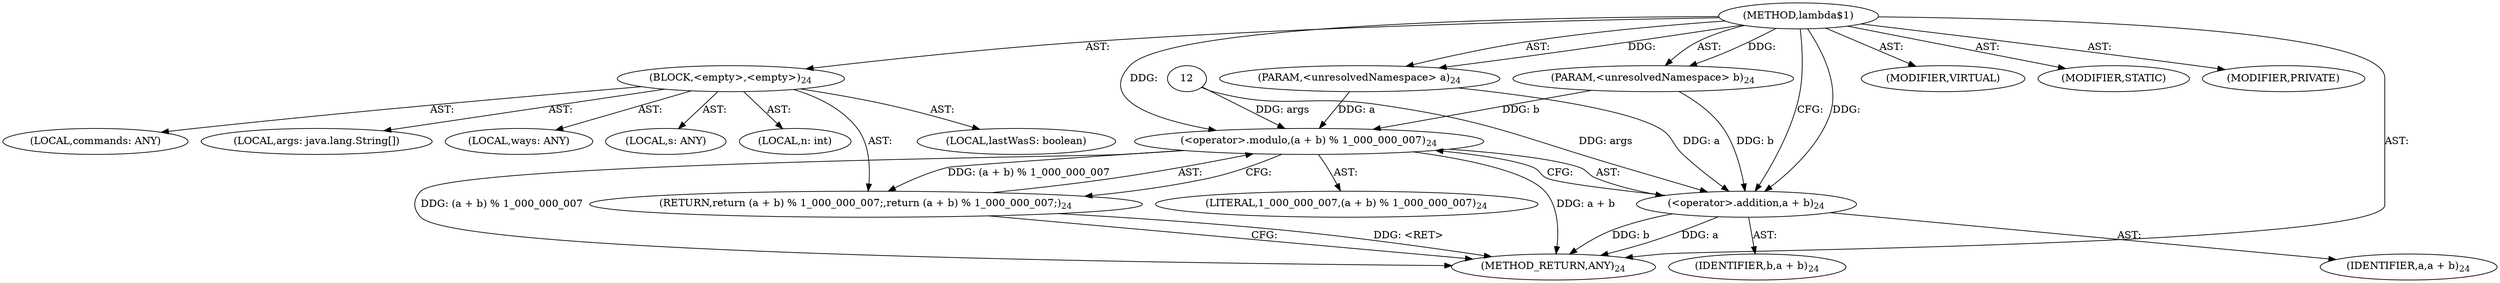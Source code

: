 digraph "lambda$1" {  
"165" [label = <(METHOD,lambda$1)> ]
"166" [label = <(PARAM,&lt;unresolvedNamespace&gt; a)<SUB>24</SUB>> ]
"167" [label = <(PARAM,&lt;unresolvedNamespace&gt; b)<SUB>24</SUB>> ]
"168" [label = <(BLOCK,&lt;empty&gt;,&lt;empty&gt;)<SUB>24</SUB>> ]
"169" [label = <(LOCAL,ways: ANY)> ]
"170" [label = <(LOCAL,s: ANY)> ]
"171" [label = <(LOCAL,n: int)> ]
"172" [label = <(LOCAL,lastWasS: boolean)> ]
"173" [label = <(LOCAL,commands: ANY)> ]
"174" [label = <(LOCAL,args: java.lang.String[])> ]
"175" [label = <(RETURN,return (a + b) % 1_000_000_007;,return (a + b) % 1_000_000_007;)<SUB>24</SUB>> ]
"176" [label = <(&lt;operator&gt;.modulo,(a + b) % 1_000_000_007)<SUB>24</SUB>> ]
"177" [label = <(&lt;operator&gt;.addition,a + b)<SUB>24</SUB>> ]
"178" [label = <(IDENTIFIER,a,a + b)<SUB>24</SUB>> ]
"179" [label = <(IDENTIFIER,b,a + b)<SUB>24</SUB>> ]
"180" [label = <(LITERAL,1_000_000_007,(a + b) % 1_000_000_007)<SUB>24</SUB>> ]
"181" [label = <(METHOD_RETURN,ANY)<SUB>24</SUB>> ]
"182" [label = <(MODIFIER,VIRTUAL)> ]
"183" [label = <(MODIFIER,STATIC)> ]
"184" [label = <(MODIFIER,PRIVATE)> ]
  "165" -> "166"  [ label = "AST: "] 
  "165" -> "167"  [ label = "AST: "] 
  "165" -> "168"  [ label = "AST: "] 
  "165" -> "181"  [ label = "AST: "] 
  "165" -> "182"  [ label = "AST: "] 
  "165" -> "183"  [ label = "AST: "] 
  "165" -> "184"  [ label = "AST: "] 
  "168" -> "169"  [ label = "AST: "] 
  "168" -> "170"  [ label = "AST: "] 
  "168" -> "171"  [ label = "AST: "] 
  "168" -> "172"  [ label = "AST: "] 
  "168" -> "173"  [ label = "AST: "] 
  "168" -> "174"  [ label = "AST: "] 
  "168" -> "175"  [ label = "AST: "] 
  "175" -> "176"  [ label = "AST: "] 
  "176" -> "177"  [ label = "AST: "] 
  "176" -> "180"  [ label = "AST: "] 
  "177" -> "178"  [ label = "AST: "] 
  "177" -> "179"  [ label = "AST: "] 
  "175" -> "181"  [ label = "CFG: "] 
  "176" -> "175"  [ label = "CFG: "] 
  "177" -> "176"  [ label = "CFG: "] 
  "165" -> "177"  [ label = "CFG: "] 
  "175" -> "181"  [ label = "DDG: &lt;RET&gt;"] 
  "177" -> "181"  [ label = "DDG: a"] 
  "177" -> "181"  [ label = "DDG: b"] 
  "176" -> "181"  [ label = "DDG: a + b"] 
  "176" -> "181"  [ label = "DDG: (a + b) % 1_000_000_007"] 
  "165" -> "166"  [ label = "DDG: "] 
  "165" -> "167"  [ label = "DDG: "] 
  "176" -> "175"  [ label = "DDG: (a + b) % 1_000_000_007"] 
  "12" -> "176"  [ label = "DDG: args"] 
  "166" -> "176"  [ label = "DDG: a"] 
  "165" -> "176"  [ label = "DDG: "] 
  "167" -> "176"  [ label = "DDG: b"] 
  "12" -> "177"  [ label = "DDG: args"] 
  "166" -> "177"  [ label = "DDG: a"] 
  "165" -> "177"  [ label = "DDG: "] 
  "167" -> "177"  [ label = "DDG: b"] 
}
